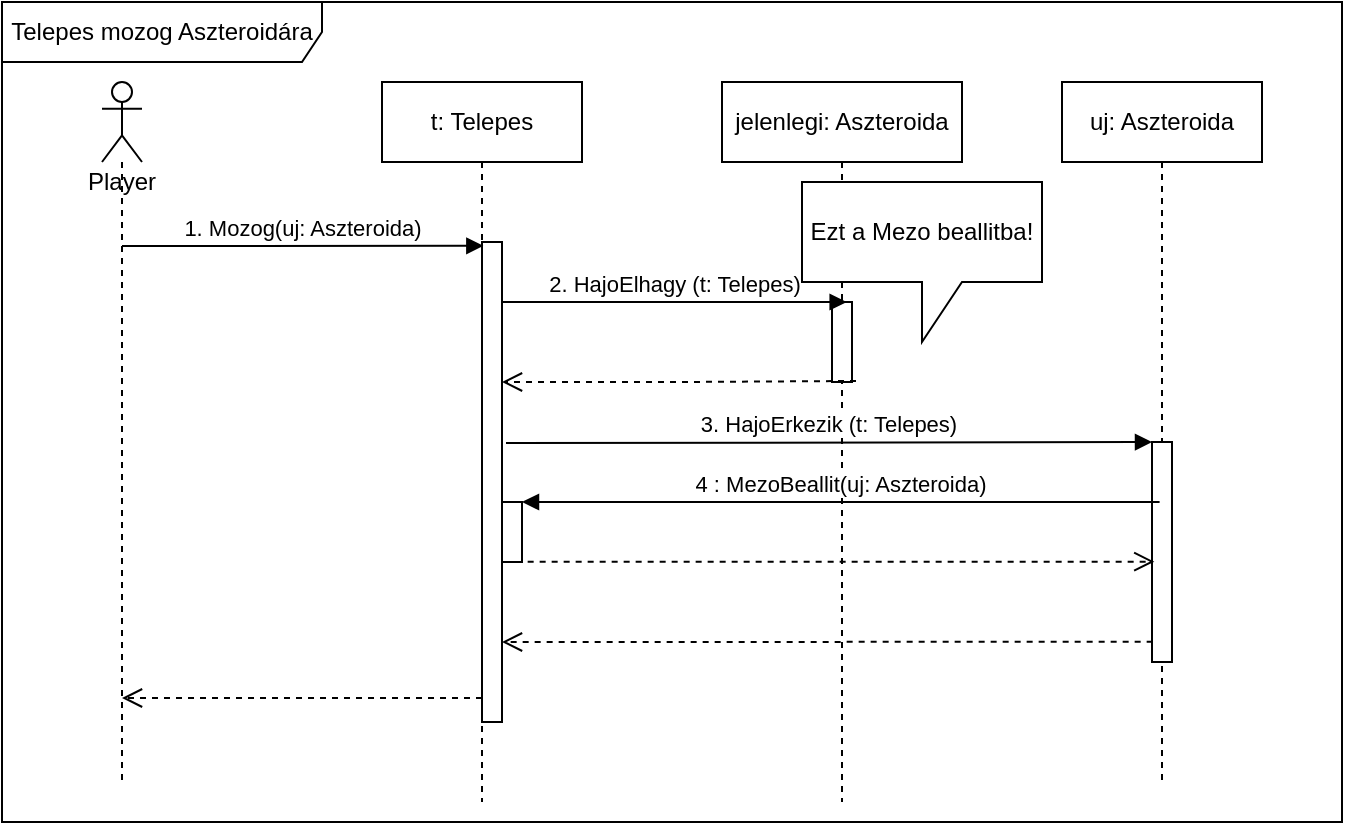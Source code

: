 <mxfile version="14.4.7" type="github">
  <diagram name="TelepesFromAszteroidaToAszteroida" id="13e1069c-82ec-6db2-03f1-153e76fe0fe0">
    <mxGraphModel dx="2688" dy="530" grid="1" gridSize="10" guides="1" tooltips="1" connect="1" arrows="1" fold="1" page="1" pageScale="1" pageWidth="1100" pageHeight="850" background="#ffffff" math="0" shadow="0">
      <root>
        <mxCell id="0" />
        <mxCell id="1" parent="0" />
        <mxCell id="8tZX-4wy2sQ4AK6EXETs-19" value="Telepes mozog Aszteroidára" style="shape=umlFrame;whiteSpace=wrap;html=1;width=160;height=30;" parent="1" vertex="1">
          <mxGeometry x="-1080" y="70" width="670" height="410" as="geometry" />
        </mxCell>
        <mxCell id="8tZX-4wy2sQ4AK6EXETs-2" value="t: Telepes" style="shape=umlLifeline;perimeter=lifelinePerimeter;whiteSpace=wrap;html=1;container=1;collapsible=0;recursiveResize=0;outlineConnect=0;" parent="1" vertex="1">
          <mxGeometry x="-890" y="110" width="100" height="360" as="geometry" />
        </mxCell>
        <mxCell id="8tZX-4wy2sQ4AK6EXETs-3" value="jelenlegi: Aszteroida" style="shape=umlLifeline;perimeter=lifelinePerimeter;whiteSpace=wrap;html=1;container=1;collapsible=0;recursiveResize=0;outlineConnect=0;" parent="1" vertex="1">
          <mxGeometry x="-720" y="110" width="120" height="360" as="geometry" />
        </mxCell>
        <mxCell id="8tZX-4wy2sQ4AK6EXETs-4" value="" style="html=1;points=[];perimeter=orthogonalPerimeter;" parent="8tZX-4wy2sQ4AK6EXETs-3" vertex="1">
          <mxGeometry x="55" y="110" width="10" height="40" as="geometry" />
        </mxCell>
        <mxCell id="8tZX-4wy2sQ4AK6EXETs-5" value="uj: Aszteroida" style="shape=umlLifeline;perimeter=lifelinePerimeter;whiteSpace=wrap;html=1;container=1;collapsible=0;recursiveResize=0;outlineConnect=0;" parent="1" vertex="1">
          <mxGeometry x="-550" y="110" width="100" height="350" as="geometry" />
        </mxCell>
        <mxCell id="8tZX-4wy2sQ4AK6EXETs-6" value="" style="html=1;points=[];perimeter=orthogonalPerimeter;" parent="8tZX-4wy2sQ4AK6EXETs-5" vertex="1">
          <mxGeometry x="45" y="180" width="10" height="110" as="geometry" />
        </mxCell>
        <mxCell id="8tZX-4wy2sQ4AK6EXETs-7" value="2. HajoElhagy (t: Telepes)" style="html=1;verticalAlign=bottom;endArrow=block;entryX=0.733;entryY=0;entryDx=0;entryDy=0;entryPerimeter=0;" parent="1" source="8tZX-4wy2sQ4AK6EXETs-2" target="8tZX-4wy2sQ4AK6EXETs-4" edge="1">
          <mxGeometry x="0.047" relative="1" as="geometry">
            <mxPoint x="-840" y="210" as="sourcePoint" />
            <mxPoint as="offset" />
          </mxGeometry>
        </mxCell>
        <mxCell id="8tZX-4wy2sQ4AK6EXETs-8" value="" style="html=1;verticalAlign=bottom;endArrow=open;dashed=1;endSize=8;exitX=1.2;exitY=0.987;exitDx=0;exitDy=0;exitPerimeter=0;" parent="1" source="8tZX-4wy2sQ4AK6EXETs-4" target="8tZX-4wy2sQ4AK6EXETs-11" edge="1">
          <mxGeometry relative="1" as="geometry">
            <mxPoint x="-820" y="260" as="targetPoint" />
            <mxPoint x="-663" y="252" as="sourcePoint" />
            <Array as="points">
              <mxPoint x="-740" y="260" />
            </Array>
          </mxGeometry>
        </mxCell>
        <mxCell id="8tZX-4wy2sQ4AK6EXETs-9" value="3. HajoErkezik (t: Telepes)" style="html=1;verticalAlign=bottom;endArrow=block;entryX=0;entryY=0;exitX=1.2;exitY=0.419;exitDx=0;exitDy=0;exitPerimeter=0;" parent="1" source="8tZX-4wy2sQ4AK6EXETs-11" target="8tZX-4wy2sQ4AK6EXETs-6" edge="1">
          <mxGeometry relative="1" as="geometry">
            <mxPoint x="-300" y="393.846" as="sourcePoint" />
          </mxGeometry>
        </mxCell>
        <mxCell id="8tZX-4wy2sQ4AK6EXETs-10" value="" style="html=1;points=[];perimeter=orthogonalPerimeter;" parent="1" vertex="1">
          <mxGeometry x="-840" y="330" width="10" height="30" as="geometry" />
        </mxCell>
        <mxCell id="8tZX-4wy2sQ4AK6EXETs-11" value="" style="html=1;points=[];perimeter=orthogonalPerimeter;" parent="1" vertex="1">
          <mxGeometry x="-840" y="190" width="10" height="240" as="geometry" />
        </mxCell>
        <mxCell id="8tZX-4wy2sQ4AK6EXETs-12" value="1. Mozog(uj: Aszteroida)" style="html=1;verticalAlign=bottom;endArrow=block;entryX=0.067;entryY=0.008;entryDx=0;entryDy=0;entryPerimeter=0;" parent="1" target="8tZX-4wy2sQ4AK6EXETs-11" edge="1">
          <mxGeometry x="-0.005" relative="1" as="geometry">
            <mxPoint x="-1020" y="192" as="sourcePoint" />
            <mxPoint as="offset" />
          </mxGeometry>
        </mxCell>
        <mxCell id="8tZX-4wy2sQ4AK6EXETs-13" value="" style="html=1;verticalAlign=bottom;endArrow=open;dashed=1;endSize=8;exitX=0;exitY=0.95;" parent="1" source="8tZX-4wy2sQ4AK6EXETs-11" target="8tZX-4wy2sQ4AK6EXETs-18" edge="1">
          <mxGeometry x="-0.11" y="-55" relative="1" as="geometry">
            <mxPoint x="-1010" y="418" as="targetPoint" />
            <Array as="points" />
            <mxPoint as="offset" />
          </mxGeometry>
        </mxCell>
        <mxCell id="8tZX-4wy2sQ4AK6EXETs-14" value="" style="html=1;verticalAlign=bottom;endArrow=open;dashed=1;endSize=8;exitX=0.033;exitY=0.908;exitDx=0;exitDy=0;exitPerimeter=0;" parent="1" source="8tZX-4wy2sQ4AK6EXETs-6" edge="1">
          <mxGeometry x="-0.095" relative="1" as="geometry">
            <mxPoint x="-830" y="390" as="targetPoint" />
            <mxPoint x="-510" y="390" as="sourcePoint" />
            <mxPoint as="offset" />
          </mxGeometry>
        </mxCell>
        <mxCell id="8tZX-4wy2sQ4AK6EXETs-15" value="" style="html=1;points=[];perimeter=orthogonalPerimeter;" parent="1" vertex="1">
          <mxGeometry x="-830" y="320" width="10" height="30" as="geometry" />
        </mxCell>
        <mxCell id="8tZX-4wy2sQ4AK6EXETs-16" value="4 : MezoBeallit(uj: Aszteroida)" style="html=1;verticalAlign=bottom;endArrow=block;exitX=0.488;exitY=0.6;exitDx=0;exitDy=0;exitPerimeter=0;" parent="1" source="8tZX-4wy2sQ4AK6EXETs-5" target="8tZX-4wy2sQ4AK6EXETs-15" edge="1">
          <mxGeometry relative="1" as="geometry">
            <mxPoint x="-900" y="305" as="sourcePoint" />
          </mxGeometry>
        </mxCell>
        <mxCell id="8tZX-4wy2sQ4AK6EXETs-17" value="" style="html=1;verticalAlign=bottom;endArrow=open;dashed=1;endSize=8;exitX=1.283;exitY=0.994;exitDx=0;exitDy=0;exitPerimeter=0;entryX=0.117;entryY=0.544;entryDx=0;entryDy=0;entryPerimeter=0;" parent="1" source="8tZX-4wy2sQ4AK6EXETs-15" target="8tZX-4wy2sQ4AK6EXETs-6" edge="1">
          <mxGeometry relative="1" as="geometry">
            <mxPoint x="-520" y="350" as="targetPoint" />
            <mxPoint x="-810" y="349" as="sourcePoint" />
          </mxGeometry>
        </mxCell>
        <mxCell id="8tZX-4wy2sQ4AK6EXETs-18" value="Player" style="shape=umlLifeline;participant=umlActor;perimeter=lifelinePerimeter;whiteSpace=wrap;html=1;container=1;collapsible=0;recursiveResize=0;verticalAlign=top;spacingTop=36;outlineConnect=0;" parent="1" vertex="1">
          <mxGeometry x="-1030" y="110" width="20" height="350" as="geometry" />
        </mxCell>
        <mxCell id="0uv6YYfTkkUvn_cUK6ZC-1" value="Ezt a Mezo beallitba!" style="shape=callout;whiteSpace=wrap;html=1;perimeter=calloutPerimeter;" vertex="1" parent="1">
          <mxGeometry x="-680" y="160" width="120" height="80" as="geometry" />
        </mxCell>
      </root>
    </mxGraphModel>
  </diagram>
</mxfile>
